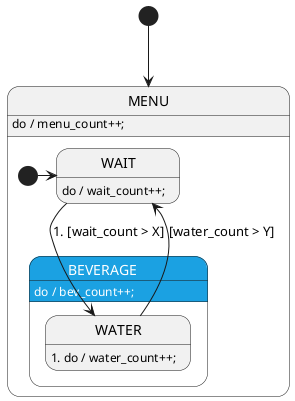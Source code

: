 @startuml do_1

' //////////////////////// STATE ORGANIZATION ///////////////////////
' More info: https://github.com/StateSmith/StateSmith/wiki/PlantUML

state MENU {
    state WAIT
    state BEVERAGE <<blue>> {
        state WATER 
    }
    [*] -> WAIT
}

' ///////////////////////// STATE HANDLERS /////////////////////////
' Syntax: https://github.com/StateSmith/StateSmith/wiki/Behaviors

[*] --> MENU

MENU: do / menu_count++;
BEVERAGE: do / bev_count++;

WAIT: do / wait_count++;
WAIT --> WATER: 1. [wait_count > X]

WATER: 1. do / water_count++;
WATER --> WAIT: [water_count > Y]

'############################ styles ############################
skinparam state {
    ' red style:
    BackgroundColor<<red>> a20025
    FontColor<<red>> white
    ' blue style:
    BackgroundColor<<blue>> 1ba1e2
    FontColor<<blue>> white
    ' gold style:
    BackgroundColor<<gold>> f0a30a
    ' dark style:
    BackgroundColor<<dark>> 545454
    FontColor<<dark>> white
}


' //////////////////////// StateSmith config ////////////////////////
' More info: https://github.com/StateSmith/StateSmith/issues/335

/'! $CONFIG : toml
SmRunnerSettings.transpilerId = "JavaScript"
'/
@enduml